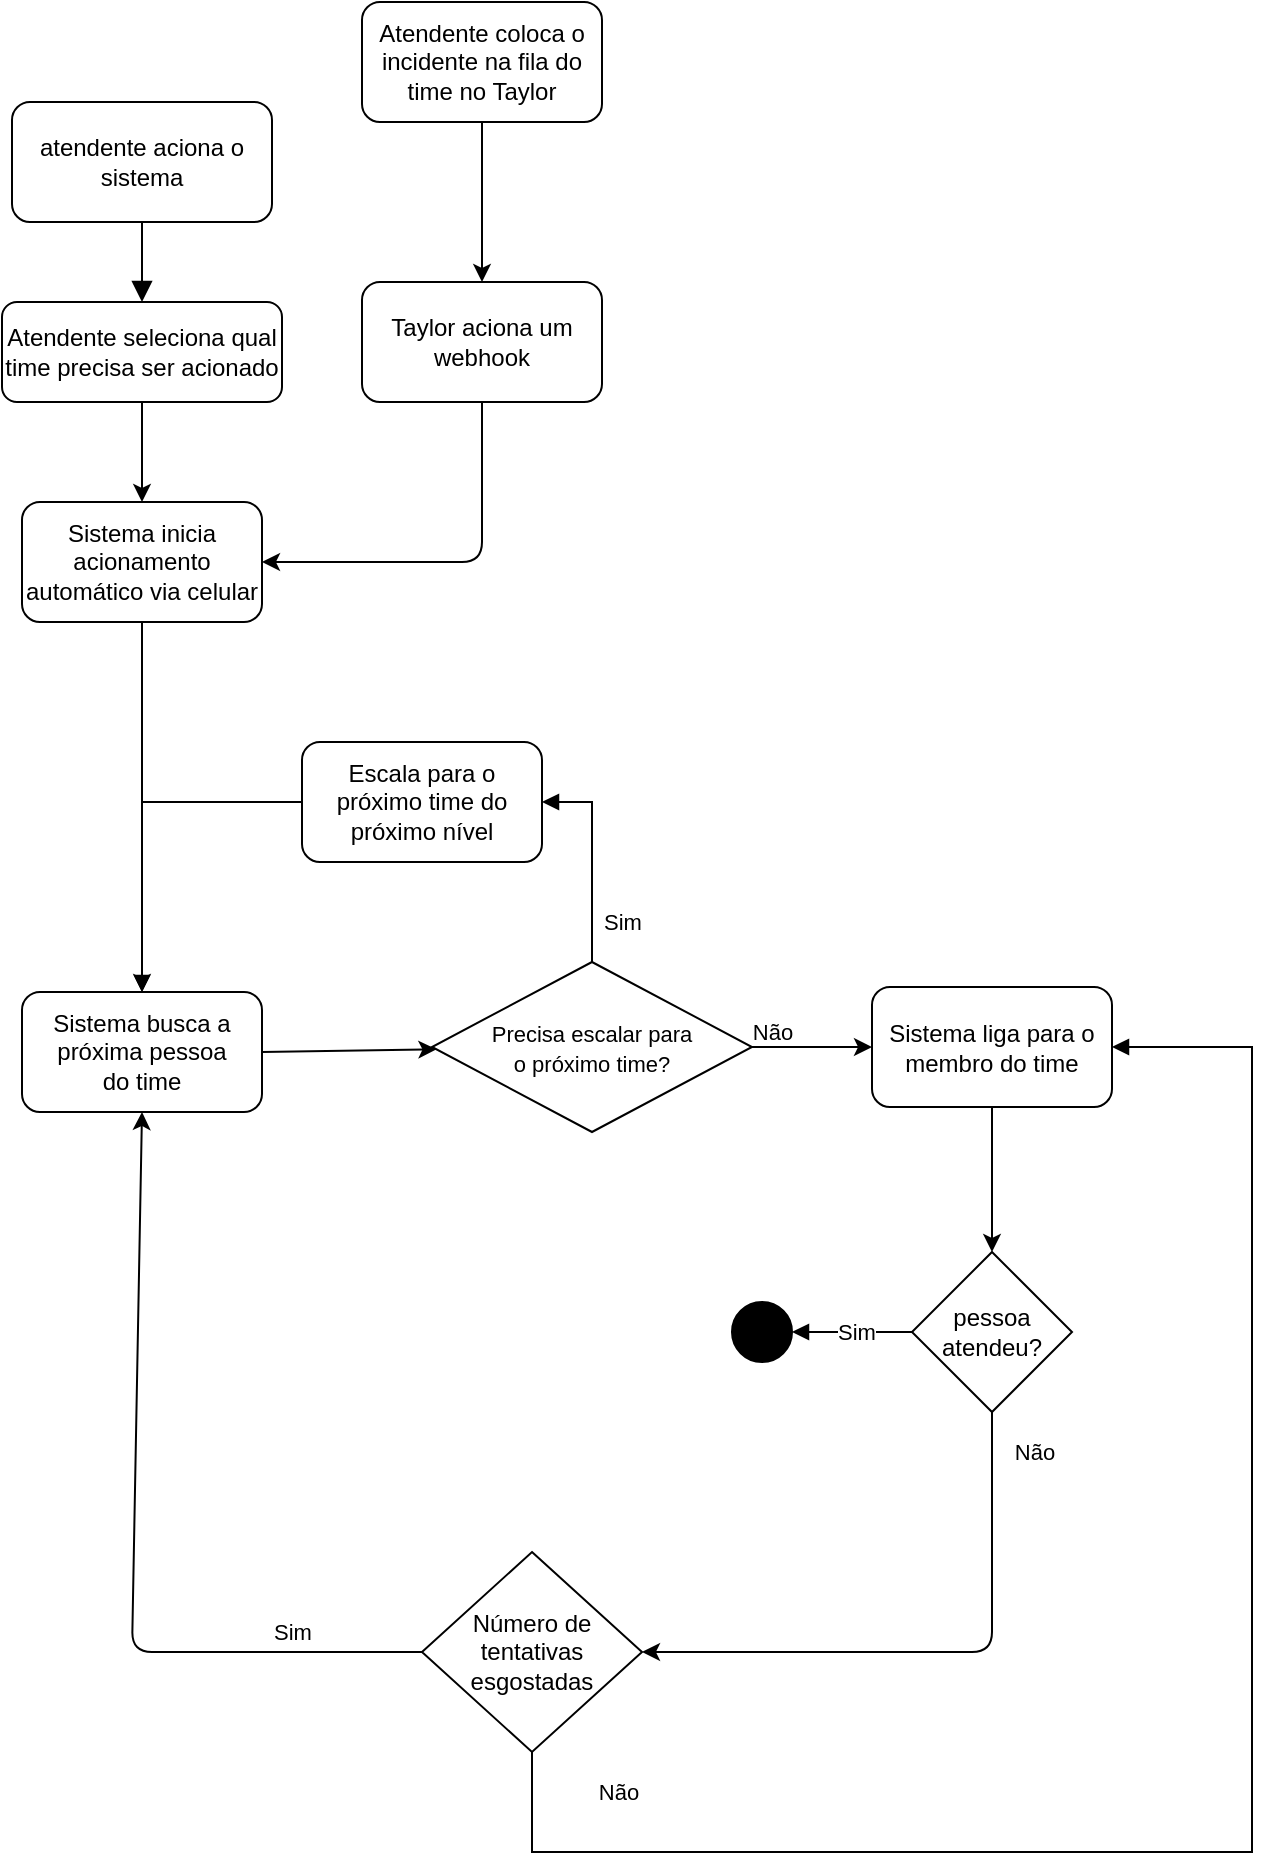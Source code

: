 <mxfile version="14.2.4" type="device"><diagram id="C5RBs43oDa-KdzZeNtuy" name="Page-1"><mxGraphModel dx="1455" dy="883" grid="1" gridSize="10" guides="1" tooltips="1" connect="1" arrows="1" fold="1" page="1" pageScale="1" pageWidth="827" pageHeight="1169" math="0" shadow="0"><root><mxCell id="WIyWlLk6GJQsqaUBKTNV-0"/><mxCell id="WIyWlLk6GJQsqaUBKTNV-1" parent="WIyWlLk6GJQsqaUBKTNV-0"/><mxCell id="WIyWlLk6GJQsqaUBKTNV-2" value="" style="rounded=0;html=1;jettySize=auto;orthogonalLoop=1;fontSize=11;endArrow=block;endFill=1;endSize=8;strokeWidth=1;shadow=0;labelBackgroundColor=none;edgeStyle=orthogonalEdgeStyle;" parent="WIyWlLk6GJQsqaUBKTNV-1" source="WIyWlLk6GJQsqaUBKTNV-3" edge="1"><mxGeometry relative="1" as="geometry"><mxPoint x="220" y="170" as="targetPoint"/></mxGeometry></mxCell><mxCell id="WIyWlLk6GJQsqaUBKTNV-3" value="atendente aciona o sistema" style="rounded=1;whiteSpace=wrap;html=1;fontSize=12;glass=0;strokeWidth=1;shadow=0;" parent="WIyWlLk6GJQsqaUBKTNV-1" vertex="1"><mxGeometry x="155" y="70" width="130" height="60" as="geometry"/></mxCell><mxCell id="S5iRTuBSPj71A9OaNAdx-0" value="Atendente seleciona qual time precisa ser acionado" style="rounded=1;whiteSpace=wrap;html=1;fontSize=12;glass=0;strokeWidth=1;shadow=0;" vertex="1" parent="WIyWlLk6GJQsqaUBKTNV-1"><mxGeometry x="150" y="170" width="140" height="50" as="geometry"/></mxCell><mxCell id="S5iRTuBSPj71A9OaNAdx-1" value="Sistema inicia acionamento automático via celular" style="rounded=1;whiteSpace=wrap;html=1;" vertex="1" parent="WIyWlLk6GJQsqaUBKTNV-1"><mxGeometry x="160" y="270" width="120" height="60" as="geometry"/></mxCell><mxCell id="S5iRTuBSPj71A9OaNAdx-2" value="" style="endArrow=classic;html=1;exitX=0.5;exitY=1;exitDx=0;exitDy=0;entryX=0.5;entryY=0;entryDx=0;entryDy=0;" edge="1" parent="WIyWlLk6GJQsqaUBKTNV-1" source="S5iRTuBSPj71A9OaNAdx-0" target="S5iRTuBSPj71A9OaNAdx-1"><mxGeometry width="50" height="50" relative="1" as="geometry"><mxPoint x="390" y="400" as="sourcePoint"/><mxPoint x="440" y="350" as="targetPoint"/></mxGeometry></mxCell><mxCell id="S5iRTuBSPj71A9OaNAdx-4" value="Taylor aciona um webhook" style="rounded=1;whiteSpace=wrap;html=1;" vertex="1" parent="WIyWlLk6GJQsqaUBKTNV-1"><mxGeometry x="330" y="160" width="120" height="60" as="geometry"/></mxCell><mxCell id="S5iRTuBSPj71A9OaNAdx-5" value="" style="endArrow=classic;html=1;exitX=0.5;exitY=1;exitDx=0;exitDy=0;entryX=1;entryY=0.5;entryDx=0;entryDy=0;" edge="1" parent="WIyWlLk6GJQsqaUBKTNV-1" source="S5iRTuBSPj71A9OaNAdx-4" target="S5iRTuBSPj71A9OaNAdx-1"><mxGeometry width="50" height="50" relative="1" as="geometry"><mxPoint x="390" y="400" as="sourcePoint"/><mxPoint x="440" y="350" as="targetPoint"/><Array as="points"><mxPoint x="390" y="300"/></Array></mxGeometry></mxCell><mxCell id="S5iRTuBSPj71A9OaNAdx-9" value="" style="endArrow=classic;html=1;exitX=0.5;exitY=1;exitDx=0;exitDy=0;" edge="1" parent="WIyWlLk6GJQsqaUBKTNV-1" source="S5iRTuBSPj71A9OaNAdx-1"><mxGeometry width="50" height="50" relative="1" as="geometry"><mxPoint x="390" y="400" as="sourcePoint"/><mxPoint x="220" y="515" as="targetPoint"/></mxGeometry></mxCell><mxCell id="S5iRTuBSPj71A9OaNAdx-10" value="Sistema busca a próxima pessoa&lt;br&gt;do time" style="rounded=1;whiteSpace=wrap;html=1;" vertex="1" parent="WIyWlLk6GJQsqaUBKTNV-1"><mxGeometry x="160" y="515" width="120" height="60" as="geometry"/></mxCell><mxCell id="S5iRTuBSPj71A9OaNAdx-11" value="" style="endArrow=classic;html=1;exitX=1;exitY=0.5;exitDx=0;exitDy=0;" edge="1" parent="WIyWlLk6GJQsqaUBKTNV-1" source="S5iRTuBSPj71A9OaNAdx-34" target="S5iRTuBSPj71A9OaNAdx-12"><mxGeometry width="50" height="50" relative="1" as="geometry"><mxPoint x="385" y="505" as="sourcePoint"/><mxPoint x="385" y="545" as="targetPoint"/></mxGeometry></mxCell><mxCell id="S5iRTuBSPj71A9OaNAdx-41" value="Não" style="edgeLabel;html=1;align=center;verticalAlign=middle;resizable=0;points=[];" vertex="1" connectable="0" parent="S5iRTuBSPj71A9OaNAdx-11"><mxGeometry y="-2" relative="1" as="geometry"><mxPoint x="-20" y="-9.5" as="offset"/></mxGeometry></mxCell><mxCell id="S5iRTuBSPj71A9OaNAdx-12" value="Sistema liga para o membro do time" style="rounded=1;whiteSpace=wrap;html=1;" vertex="1" parent="WIyWlLk6GJQsqaUBKTNV-1"><mxGeometry x="585" y="512.5" width="120" height="60" as="geometry"/></mxCell><mxCell id="S5iRTuBSPj71A9OaNAdx-47" style="edgeStyle=orthogonalEdgeStyle;rounded=0;orthogonalLoop=1;jettySize=auto;html=1;entryX=1;entryY=0.5;entryDx=0;entryDy=0;endArrow=block;endFill=1;" edge="1" parent="WIyWlLk6GJQsqaUBKTNV-1" source="S5iRTuBSPj71A9OaNAdx-13" target="S5iRTuBSPj71A9OaNAdx-18"><mxGeometry relative="1" as="geometry"/></mxCell><mxCell id="S5iRTuBSPj71A9OaNAdx-50" value="Sim" style="edgeLabel;html=1;align=center;verticalAlign=middle;resizable=0;points=[];" vertex="1" connectable="0" parent="S5iRTuBSPj71A9OaNAdx-47"><mxGeometry x="-0.07" relative="1" as="geometry"><mxPoint as="offset"/></mxGeometry></mxCell><mxCell id="S5iRTuBSPj71A9OaNAdx-13" value="pessoa atendeu?" style="rhombus;whiteSpace=wrap;html=1;" vertex="1" parent="WIyWlLk6GJQsqaUBKTNV-1"><mxGeometry x="605" y="645" width="80" height="80" as="geometry"/></mxCell><mxCell id="S5iRTuBSPj71A9OaNAdx-14" value="" style="endArrow=classic;html=1;exitX=0.5;exitY=1;exitDx=0;exitDy=0;entryX=0.5;entryY=0;entryDx=0;entryDy=0;" edge="1" parent="WIyWlLk6GJQsqaUBKTNV-1" source="S5iRTuBSPj71A9OaNAdx-12" target="S5iRTuBSPj71A9OaNAdx-13"><mxGeometry width="50" height="50" relative="1" as="geometry"><mxPoint x="385" y="505" as="sourcePoint"/><mxPoint x="435" y="455" as="targetPoint"/></mxGeometry></mxCell><mxCell id="S5iRTuBSPj71A9OaNAdx-18" value="" style="ellipse;whiteSpace=wrap;html=1;aspect=fixed;fillColor=#000000;" vertex="1" parent="WIyWlLk6GJQsqaUBKTNV-1"><mxGeometry x="515" y="670" width="30" height="30" as="geometry"/></mxCell><mxCell id="S5iRTuBSPj71A9OaNAdx-20" value="Atendente coloca o incidente na fila do time no Taylor" style="rounded=1;whiteSpace=wrap;html=1;fillColor=#FFFFFF;" vertex="1" parent="WIyWlLk6GJQsqaUBKTNV-1"><mxGeometry x="330" y="20" width="120" height="60" as="geometry"/></mxCell><mxCell id="S5iRTuBSPj71A9OaNAdx-21" value="" style="endArrow=classic;html=1;entryX=0.5;entryY=0;entryDx=0;entryDy=0;" edge="1" parent="WIyWlLk6GJQsqaUBKTNV-1" source="S5iRTuBSPj71A9OaNAdx-20" target="S5iRTuBSPj71A9OaNAdx-4"><mxGeometry width="50" height="50" relative="1" as="geometry"><mxPoint x="390" y="380" as="sourcePoint"/><mxPoint x="440" y="330" as="targetPoint"/></mxGeometry></mxCell><mxCell id="S5iRTuBSPj71A9OaNAdx-26" value="" style="endArrow=classic;html=1;exitX=0.5;exitY=1;exitDx=0;exitDy=0;" edge="1" parent="WIyWlLk6GJQsqaUBKTNV-1" source="S5iRTuBSPj71A9OaNAdx-13" target="S5iRTuBSPj71A9OaNAdx-27"><mxGeometry width="50" height="50" relative="1" as="geometry"><mxPoint x="295" y="695" as="sourcePoint"/><mxPoint x="275" y="675" as="targetPoint"/><Array as="points"><mxPoint x="645" y="845"/></Array></mxGeometry></mxCell><mxCell id="S5iRTuBSPj71A9OaNAdx-43" value="Não" style="edgeLabel;html=1;align=center;verticalAlign=middle;resizable=0;points=[];" vertex="1" connectable="0" parent="S5iRTuBSPj71A9OaNAdx-26"><mxGeometry x="-0.026" y="2" relative="1" as="geometry"><mxPoint x="44" y="-102" as="offset"/></mxGeometry></mxCell><mxCell id="S5iRTuBSPj71A9OaNAdx-48" style="edgeStyle=orthogonalEdgeStyle;rounded=0;orthogonalLoop=1;jettySize=auto;html=1;entryX=1;entryY=0.5;entryDx=0;entryDy=0;endArrow=block;endFill=1;" edge="1" parent="WIyWlLk6GJQsqaUBKTNV-1" source="S5iRTuBSPj71A9OaNAdx-27" target="S5iRTuBSPj71A9OaNAdx-12"><mxGeometry relative="1" as="geometry"><Array as="points"><mxPoint x="415" y="945"/><mxPoint x="775" y="945"/><mxPoint x="775" y="543"/></Array></mxGeometry></mxCell><mxCell id="S5iRTuBSPj71A9OaNAdx-49" value="Não" style="edgeLabel;html=1;align=center;verticalAlign=middle;resizable=0;points=[];" vertex="1" connectable="0" parent="S5iRTuBSPj71A9OaNAdx-48"><mxGeometry x="-0.54" y="1" relative="1" as="geometry"><mxPoint x="-110" y="-29" as="offset"/></mxGeometry></mxCell><mxCell id="S5iRTuBSPj71A9OaNAdx-27" value="Número de tentativas esgostadas" style="rhombus;whiteSpace=wrap;html=1;" vertex="1" parent="WIyWlLk6GJQsqaUBKTNV-1"><mxGeometry x="360" y="795" width="110" height="100" as="geometry"/></mxCell><mxCell id="S5iRTuBSPj71A9OaNAdx-31" value="" style="endArrow=classic;html=1;exitX=0;exitY=0.5;exitDx=0;exitDy=0;entryX=0.5;entryY=1;entryDx=0;entryDy=0;" edge="1" parent="WIyWlLk6GJQsqaUBKTNV-1" source="S5iRTuBSPj71A9OaNAdx-27" target="S5iRTuBSPj71A9OaNAdx-10"><mxGeometry width="50" height="50" relative="1" as="geometry"><mxPoint x="385" y="715" as="sourcePoint"/><mxPoint x="435" y="665" as="targetPoint"/><Array as="points"><mxPoint x="215" y="845"/></Array></mxGeometry></mxCell><mxCell id="S5iRTuBSPj71A9OaNAdx-44" value="Sim" style="edgeLabel;html=1;align=center;verticalAlign=middle;resizable=0;points=[];" vertex="1" connectable="0" parent="S5iRTuBSPj71A9OaNAdx-31"><mxGeometry x="-0.619" y="1" relative="1" as="geometry"><mxPoint x="14" y="-11" as="offset"/></mxGeometry></mxCell><mxCell id="S5iRTuBSPj71A9OaNAdx-56" style="edgeStyle=orthogonalEdgeStyle;rounded=0;orthogonalLoop=1;jettySize=auto;html=1;exitX=0.5;exitY=0;exitDx=0;exitDy=0;entryX=1;entryY=0.5;entryDx=0;entryDy=0;endArrow=block;endFill=1;" edge="1" parent="WIyWlLk6GJQsqaUBKTNV-1" source="S5iRTuBSPj71A9OaNAdx-34" target="S5iRTuBSPj71A9OaNAdx-51"><mxGeometry relative="1" as="geometry"/></mxCell><mxCell id="S5iRTuBSPj71A9OaNAdx-58" value="Sim" style="edgeLabel;html=1;align=center;verticalAlign=middle;resizable=0;points=[];" vertex="1" connectable="0" parent="S5iRTuBSPj71A9OaNAdx-56"><mxGeometry x="-0.235" y="-2" relative="1" as="geometry"><mxPoint x="13" y="20" as="offset"/></mxGeometry></mxCell><mxCell id="S5iRTuBSPj71A9OaNAdx-34" value="&lt;font style=&quot;font-size: 11px&quot;&gt;Precisa escalar para &lt;br&gt;o próximo time?&lt;/font&gt;" style="rhombus;whiteSpace=wrap;html=1;fillColor=#FFFFFF;" vertex="1" parent="WIyWlLk6GJQsqaUBKTNV-1"><mxGeometry x="365" y="500" width="160" height="85" as="geometry"/></mxCell><mxCell id="S5iRTuBSPj71A9OaNAdx-36" value="" style="endArrow=classic;html=1;exitX=1;exitY=0.5;exitDx=0;exitDy=0;" edge="1" parent="WIyWlLk6GJQsqaUBKTNV-1" source="S5iRTuBSPj71A9OaNAdx-10" target="S5iRTuBSPj71A9OaNAdx-34"><mxGeometry width="50" height="50" relative="1" as="geometry"><mxPoint x="280" y="545" as="sourcePoint"/><mxPoint x="525" y="545" as="targetPoint"/></mxGeometry></mxCell><mxCell id="S5iRTuBSPj71A9OaNAdx-59" style="edgeStyle=orthogonalEdgeStyle;rounded=0;orthogonalLoop=1;jettySize=auto;html=1;entryX=0.5;entryY=0;entryDx=0;entryDy=0;endArrow=block;endFill=1;" edge="1" parent="WIyWlLk6GJQsqaUBKTNV-1" source="S5iRTuBSPj71A9OaNAdx-51" target="S5iRTuBSPj71A9OaNAdx-10"><mxGeometry relative="1" as="geometry"/></mxCell><mxCell id="S5iRTuBSPj71A9OaNAdx-51" value="Escala para o próximo time do próximo nível" style="rounded=1;whiteSpace=wrap;html=1;fillColor=#FFFFFF;" vertex="1" parent="WIyWlLk6GJQsqaUBKTNV-1"><mxGeometry x="300" y="390" width="120" height="60" as="geometry"/></mxCell></root></mxGraphModel></diagram></mxfile>